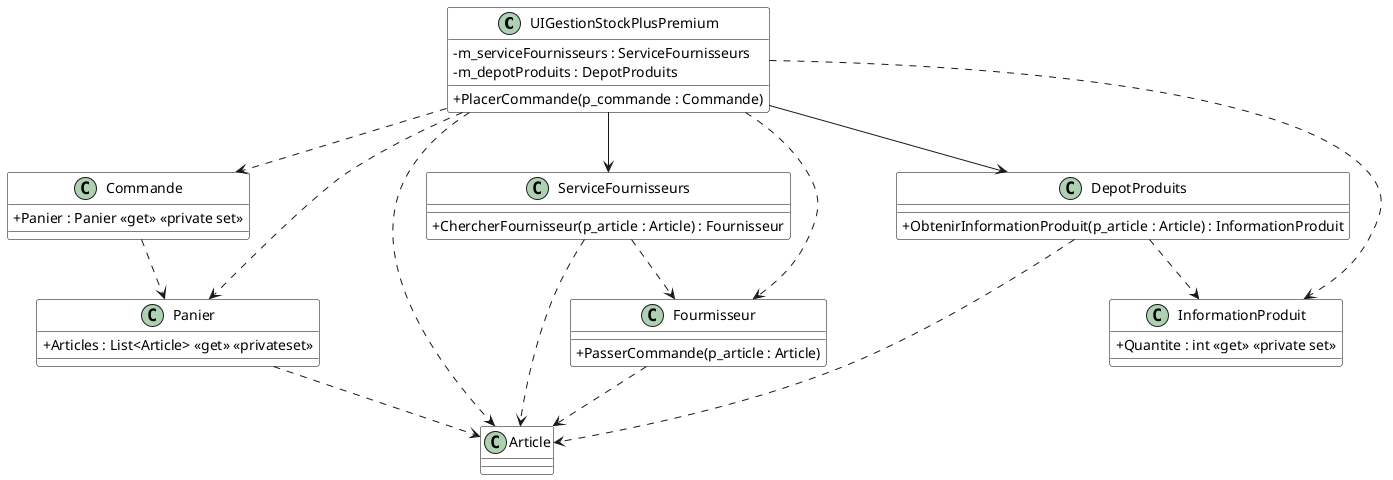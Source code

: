 @startuml Demeter02
skinparam classAttributeIconSize 0
'skinparam handwritten true
skinparam class {
    BackgroundColor White
    BorderColor #000
}

UIGestionStockPlusPremium ..> Commande
UIGestionStockPlusPremium ..> Panier
UIGestionStockPlusPremium ..> Article
UIGestionStockPlusPremium --> ServiceFournisseurs
UIGestionStockPlusPremium --> DepotProduits
UIGestionStockPlusPremium ..> InformationProduit
UIGestionStockPlusPremium ..> Fourmisseur

Commande ..> Panier

DepotProduits ..> Article
DepotProduits ..> InformationProduit

Fourmisseur ..> Article

ServiceFournisseurs ..> Article
ServiceFournisseurs ..> Fourmisseur

Panier ..> Article

class UIGestionStockPlusPremium {
    - m_serviceFournisseurs : ServiceFournisseurs
    - m_depotProduits : DepotProduits
    + PlacerCommande(p_commande : Commande)
}

class Commande {
    + Panier : Panier <<get>> <<private set>>
}

class Panier {
    + Articles : List<Article> <<get>> <<privateset>>
}

class DepotProduits {
    + ObtenirInformationProduit(p_article : Article) : InformationProduit
}

class ServiceFournisseurs {
    + ChercherFournisseur(p_article : Article) : Fournisseur
}

class InformationProduit {
    + Quantite : int <<get>> <<private set>>
}

class Fourmisseur {
    + PasserCommande(p_article : Article)
}
@enduml